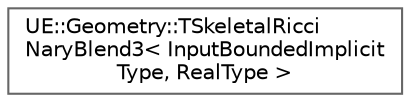 digraph "Graphical Class Hierarchy"
{
 // INTERACTIVE_SVG=YES
 // LATEX_PDF_SIZE
  bgcolor="transparent";
  edge [fontname=Helvetica,fontsize=10,labelfontname=Helvetica,labelfontsize=10];
  node [fontname=Helvetica,fontsize=10,shape=box,height=0.2,width=0.4];
  rankdir="LR";
  Node0 [id="Node000000",label="UE::Geometry::TSkeletalRicci\lNaryBlend3\< InputBoundedImplicit\lType, RealType \>",height=0.2,width=0.4,color="grey40", fillcolor="white", style="filled",URL="$d4/de4/structUE_1_1Geometry_1_1TSkeletalRicciNaryBlend3.html",tooltip="Boolean Union of N implicit functions (F_1 or F_2 or ... or F_N) Or if bSubtract=true,..."];
}
